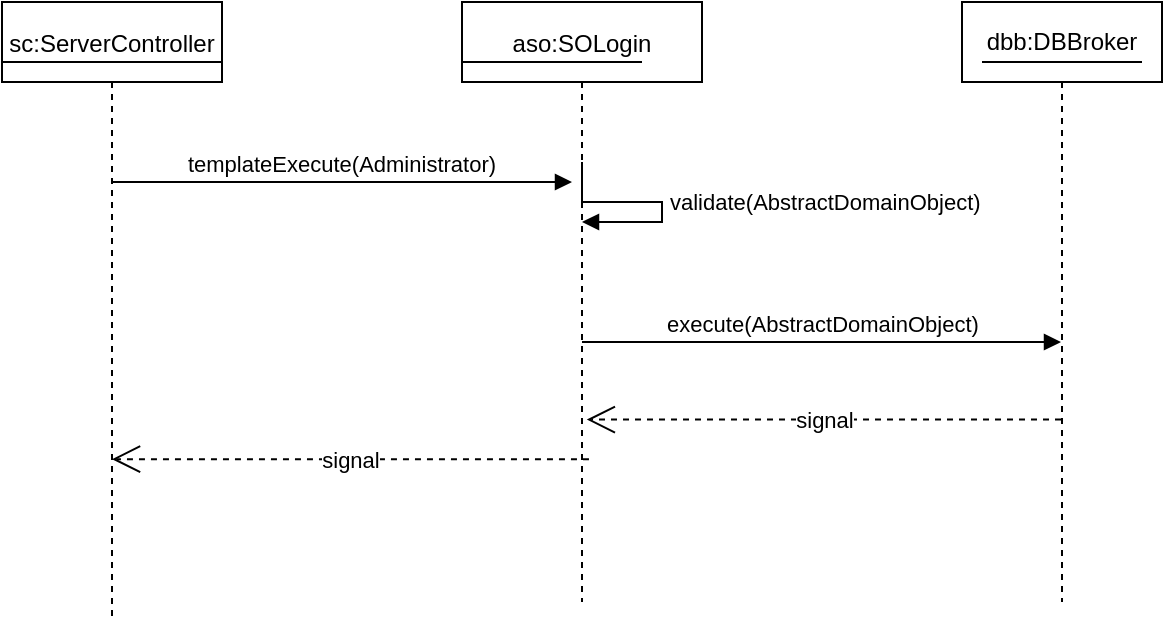 <mxfile version="20.3.2" type="device"><diagram id="kgpKYQtTHZ0yAKxKKP6v" name="Page-1"><mxGraphModel dx="834" dy="406" grid="1" gridSize="10" guides="1" tooltips="1" connect="1" arrows="1" fold="1" page="1" pageScale="1" pageWidth="850" pageHeight="1100" math="0" shadow="0"><root><mxCell id="0"/><mxCell id="1" parent="0"/><mxCell id="V3kPpMKmeKs9toHOauTA-1" value="sc:ServerController" style="shape=umlLifeline;perimeter=lifelinePerimeter;container=1;collapsible=0;recursiveResize=0;rounded=0;shadow=0;strokeWidth=1;" parent="1" vertex="1"><mxGeometry x="130" y="130" width="110" height="310" as="geometry"/></mxCell><mxCell id="V3kPpMKmeKs9toHOauTA-2" value="aso:SOLogin" style="shape=umlLifeline;perimeter=lifelinePerimeter;container=1;collapsible=0;recursiveResize=0;rounded=0;shadow=0;strokeWidth=1;" parent="1" vertex="1"><mxGeometry x="360" y="130" width="120" height="300" as="geometry"/></mxCell><mxCell id="V3kPpMKmeKs9toHOauTA-3" value="validate(AbstractDomainObject)" style="edgeStyle=orthogonalEdgeStyle;html=1;align=left;spacingLeft=2;endArrow=block;rounded=0;" parent="V3kPpMKmeKs9toHOauTA-2" edge="1"><mxGeometry x="0.091" relative="1" as="geometry"><mxPoint x="60" y="80" as="sourcePoint"/><Array as="points"><mxPoint x="60" y="100"/><mxPoint x="100" y="100"/><mxPoint x="100" y="110"/></Array><mxPoint x="60" y="110" as="targetPoint"/><mxPoint as="offset"/></mxGeometry></mxCell><mxCell id="V3kPpMKmeKs9toHOauTA-4" value="" style="endArrow=none;html=1;rounded=0;exitX=0;exitY=0.1;exitDx=0;exitDy=0;exitPerimeter=0;" parent="V3kPpMKmeKs9toHOauTA-2" source="V3kPpMKmeKs9toHOauTA-2" edge="1"><mxGeometry width="50" height="50" relative="1" as="geometry"><mxPoint x="20" y="30" as="sourcePoint"/><mxPoint x="90" y="30" as="targetPoint"/></mxGeometry></mxCell><mxCell id="V3kPpMKmeKs9toHOauTA-5" value="templateExecute(Administrator)" style="verticalAlign=bottom;endArrow=block;entryX=0;entryY=0;shadow=0;strokeWidth=1;" parent="1" edge="1"><mxGeometry relative="1" as="geometry"><mxPoint x="185" y="220.0" as="sourcePoint"/><mxPoint x="415" y="220.0" as="targetPoint"/></mxGeometry></mxCell><mxCell id="V3kPpMKmeKs9toHOauTA-6" value="dbb:DBBroker" style="shape=umlLifeline;perimeter=lifelinePerimeter;whiteSpace=wrap;html=1;container=1;collapsible=0;recursiveResize=0;outlineConnect=0;" parent="1" vertex="1"><mxGeometry x="610" y="130" width="100" height="300" as="geometry"/></mxCell><mxCell id="V3kPpMKmeKs9toHOauTA-7" value="" style="endArrow=none;html=1;rounded=0;" parent="1" edge="1"><mxGeometry width="50" height="50" relative="1" as="geometry"><mxPoint x="130" y="157" as="sourcePoint"/><mxPoint x="240" y="160" as="targetPoint"/><Array as="points"><mxPoint x="130" y="160"/><mxPoint x="140" y="160"/></Array></mxGeometry></mxCell><mxCell id="V3kPpMKmeKs9toHOauTA-8" value="" style="endArrow=none;html=1;rounded=0;" parent="1" edge="1"><mxGeometry width="50" height="50" relative="1" as="geometry"><mxPoint x="660" y="160" as="sourcePoint"/><mxPoint x="660" y="160" as="targetPoint"/><Array as="points"><mxPoint x="620" y="160"/><mxPoint x="700" y="160"/></Array></mxGeometry></mxCell><mxCell id="V3kPpMKmeKs9toHOauTA-9" value="signal" style="endArrow=open;endSize=12;dashed=1;html=1;rounded=0;exitX=0.529;exitY=0.762;exitDx=0;exitDy=0;exitPerimeter=0;" parent="1" source="V3kPpMKmeKs9toHOauTA-2" target="V3kPpMKmeKs9toHOauTA-1" edge="1"><mxGeometry width="160" relative="1" as="geometry"><mxPoint x="330" y="360" as="sourcePoint"/><mxPoint x="490" y="360" as="targetPoint"/></mxGeometry></mxCell><mxCell id="V3kPpMKmeKs9toHOauTA-10" value="signal" style="endArrow=open;endSize=12;dashed=1;html=1;rounded=0;entryX=0.52;entryY=0.696;entryDx=0;entryDy=0;entryPerimeter=0;" parent="1" source="V3kPpMKmeKs9toHOauTA-6" target="V3kPpMKmeKs9toHOauTA-2" edge="1"><mxGeometry width="160" relative="1" as="geometry"><mxPoint x="330" y="360" as="sourcePoint"/><mxPoint x="490" y="360" as="targetPoint"/></mxGeometry></mxCell><mxCell id="V3kPpMKmeKs9toHOauTA-11" value="execute(AbstractDomainObject)" style="html=1;verticalAlign=bottom;endArrow=block;rounded=0;" parent="1" target="V3kPpMKmeKs9toHOauTA-6" edge="1"><mxGeometry x="0.002" width="80" relative="1" as="geometry"><mxPoint x="420" y="300" as="sourcePoint"/><mxPoint x="450" y="360" as="targetPoint"/><Array as="points"><mxPoint x="540" y="300"/></Array><mxPoint as="offset"/></mxGeometry></mxCell></root></mxGraphModel></diagram></mxfile>